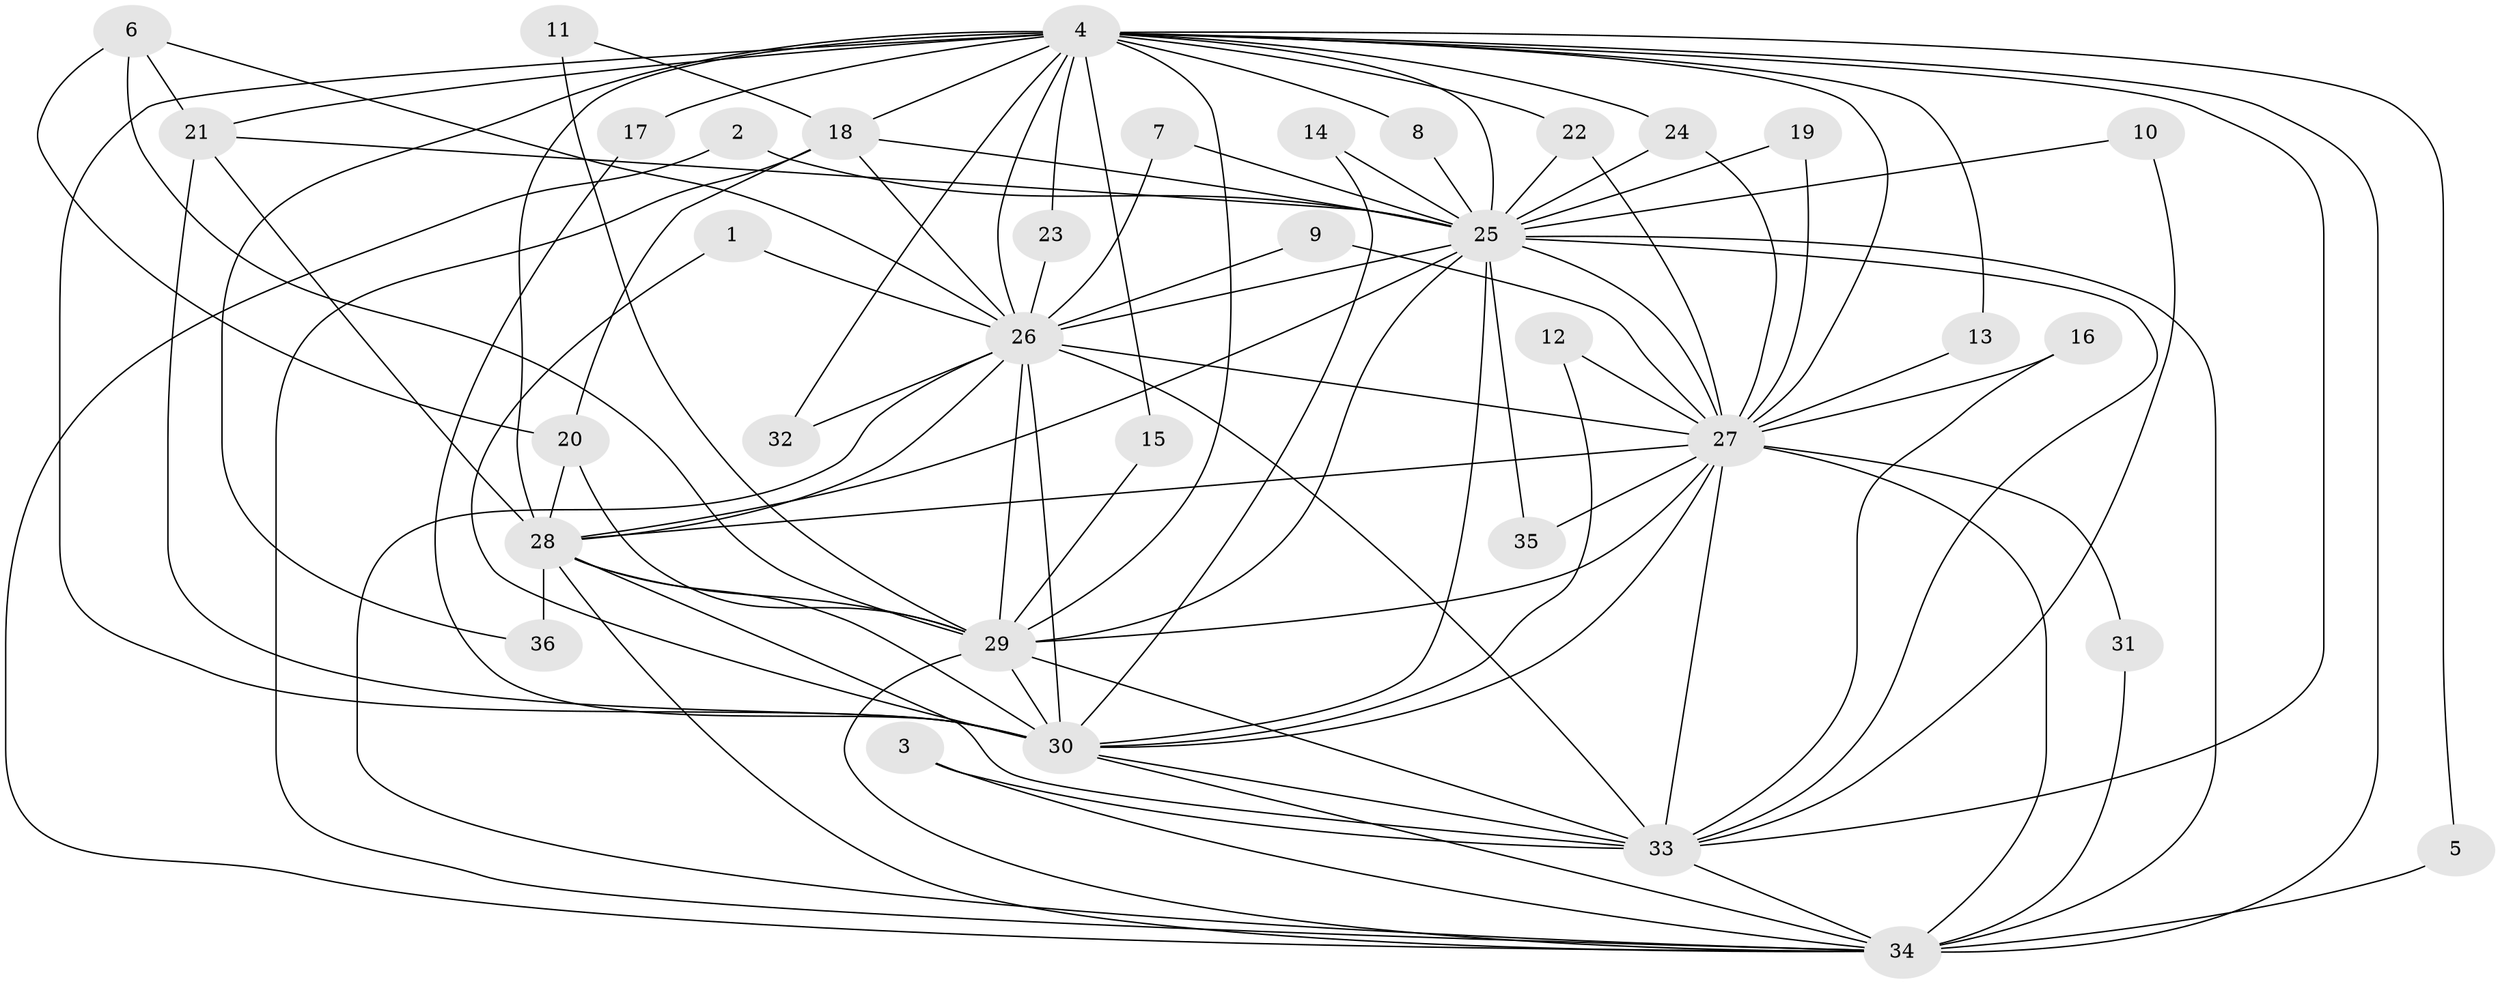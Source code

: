 // original degree distribution, {21: 0.028169014084507043, 16: 0.028169014084507043, 14: 0.028169014084507043, 15: 0.014084507042253521, 26: 0.014084507042253521, 18: 0.028169014084507043, 7: 0.014084507042253521, 2: 0.5774647887323944, 4: 0.09859154929577464, 3: 0.15492957746478872, 5: 0.014084507042253521}
// Generated by graph-tools (version 1.1) at 2025/25/03/09/25 03:25:53]
// undirected, 36 vertices, 99 edges
graph export_dot {
graph [start="1"]
  node [color=gray90,style=filled];
  1;
  2;
  3;
  4;
  5;
  6;
  7;
  8;
  9;
  10;
  11;
  12;
  13;
  14;
  15;
  16;
  17;
  18;
  19;
  20;
  21;
  22;
  23;
  24;
  25;
  26;
  27;
  28;
  29;
  30;
  31;
  32;
  33;
  34;
  35;
  36;
  1 -- 26 [weight=1.0];
  1 -- 30 [weight=1.0];
  2 -- 25 [weight=1.0];
  2 -- 34 [weight=1.0];
  3 -- 33 [weight=1.0];
  3 -- 34 [weight=1.0];
  4 -- 5 [weight=1.0];
  4 -- 8 [weight=1.0];
  4 -- 13 [weight=1.0];
  4 -- 15 [weight=1.0];
  4 -- 17 [weight=2.0];
  4 -- 18 [weight=3.0];
  4 -- 21 [weight=1.0];
  4 -- 22 [weight=1.0];
  4 -- 23 [weight=1.0];
  4 -- 24 [weight=1.0];
  4 -- 25 [weight=2.0];
  4 -- 26 [weight=2.0];
  4 -- 27 [weight=2.0];
  4 -- 28 [weight=3.0];
  4 -- 29 [weight=3.0];
  4 -- 30 [weight=3.0];
  4 -- 32 [weight=1.0];
  4 -- 33 [weight=2.0];
  4 -- 34 [weight=3.0];
  4 -- 36 [weight=1.0];
  5 -- 34 [weight=1.0];
  6 -- 20 [weight=1.0];
  6 -- 21 [weight=1.0];
  6 -- 26 [weight=1.0];
  6 -- 29 [weight=1.0];
  7 -- 25 [weight=1.0];
  7 -- 26 [weight=2.0];
  8 -- 25 [weight=1.0];
  9 -- 26 [weight=1.0];
  9 -- 27 [weight=1.0];
  10 -- 25 [weight=1.0];
  10 -- 33 [weight=1.0];
  11 -- 18 [weight=1.0];
  11 -- 29 [weight=1.0];
  12 -- 27 [weight=1.0];
  12 -- 30 [weight=1.0];
  13 -- 27 [weight=1.0];
  14 -- 25 [weight=1.0];
  14 -- 30 [weight=1.0];
  15 -- 29 [weight=1.0];
  16 -- 27 [weight=1.0];
  16 -- 33 [weight=1.0];
  17 -- 30 [weight=1.0];
  18 -- 20 [weight=1.0];
  18 -- 25 [weight=1.0];
  18 -- 26 [weight=1.0];
  18 -- 34 [weight=2.0];
  19 -- 25 [weight=1.0];
  19 -- 27 [weight=1.0];
  20 -- 28 [weight=1.0];
  20 -- 29 [weight=1.0];
  21 -- 25 [weight=1.0];
  21 -- 28 [weight=1.0];
  21 -- 30 [weight=1.0];
  22 -- 25 [weight=1.0];
  22 -- 27 [weight=1.0];
  23 -- 26 [weight=1.0];
  24 -- 25 [weight=1.0];
  24 -- 27 [weight=1.0];
  25 -- 26 [weight=1.0];
  25 -- 27 [weight=4.0];
  25 -- 28 [weight=1.0];
  25 -- 29 [weight=2.0];
  25 -- 30 [weight=2.0];
  25 -- 33 [weight=1.0];
  25 -- 34 [weight=2.0];
  25 -- 35 [weight=1.0];
  26 -- 27 [weight=1.0];
  26 -- 28 [weight=1.0];
  26 -- 29 [weight=1.0];
  26 -- 30 [weight=1.0];
  26 -- 32 [weight=1.0];
  26 -- 33 [weight=2.0];
  26 -- 34 [weight=1.0];
  27 -- 28 [weight=1.0];
  27 -- 29 [weight=1.0];
  27 -- 30 [weight=1.0];
  27 -- 31 [weight=1.0];
  27 -- 33 [weight=1.0];
  27 -- 34 [weight=2.0];
  27 -- 35 [weight=1.0];
  28 -- 29 [weight=1.0];
  28 -- 30 [weight=2.0];
  28 -- 33 [weight=1.0];
  28 -- 34 [weight=1.0];
  28 -- 36 [weight=2.0];
  29 -- 30 [weight=1.0];
  29 -- 33 [weight=2.0];
  29 -- 34 [weight=1.0];
  30 -- 33 [weight=1.0];
  30 -- 34 [weight=1.0];
  31 -- 34 [weight=1.0];
  33 -- 34 [weight=1.0];
}
